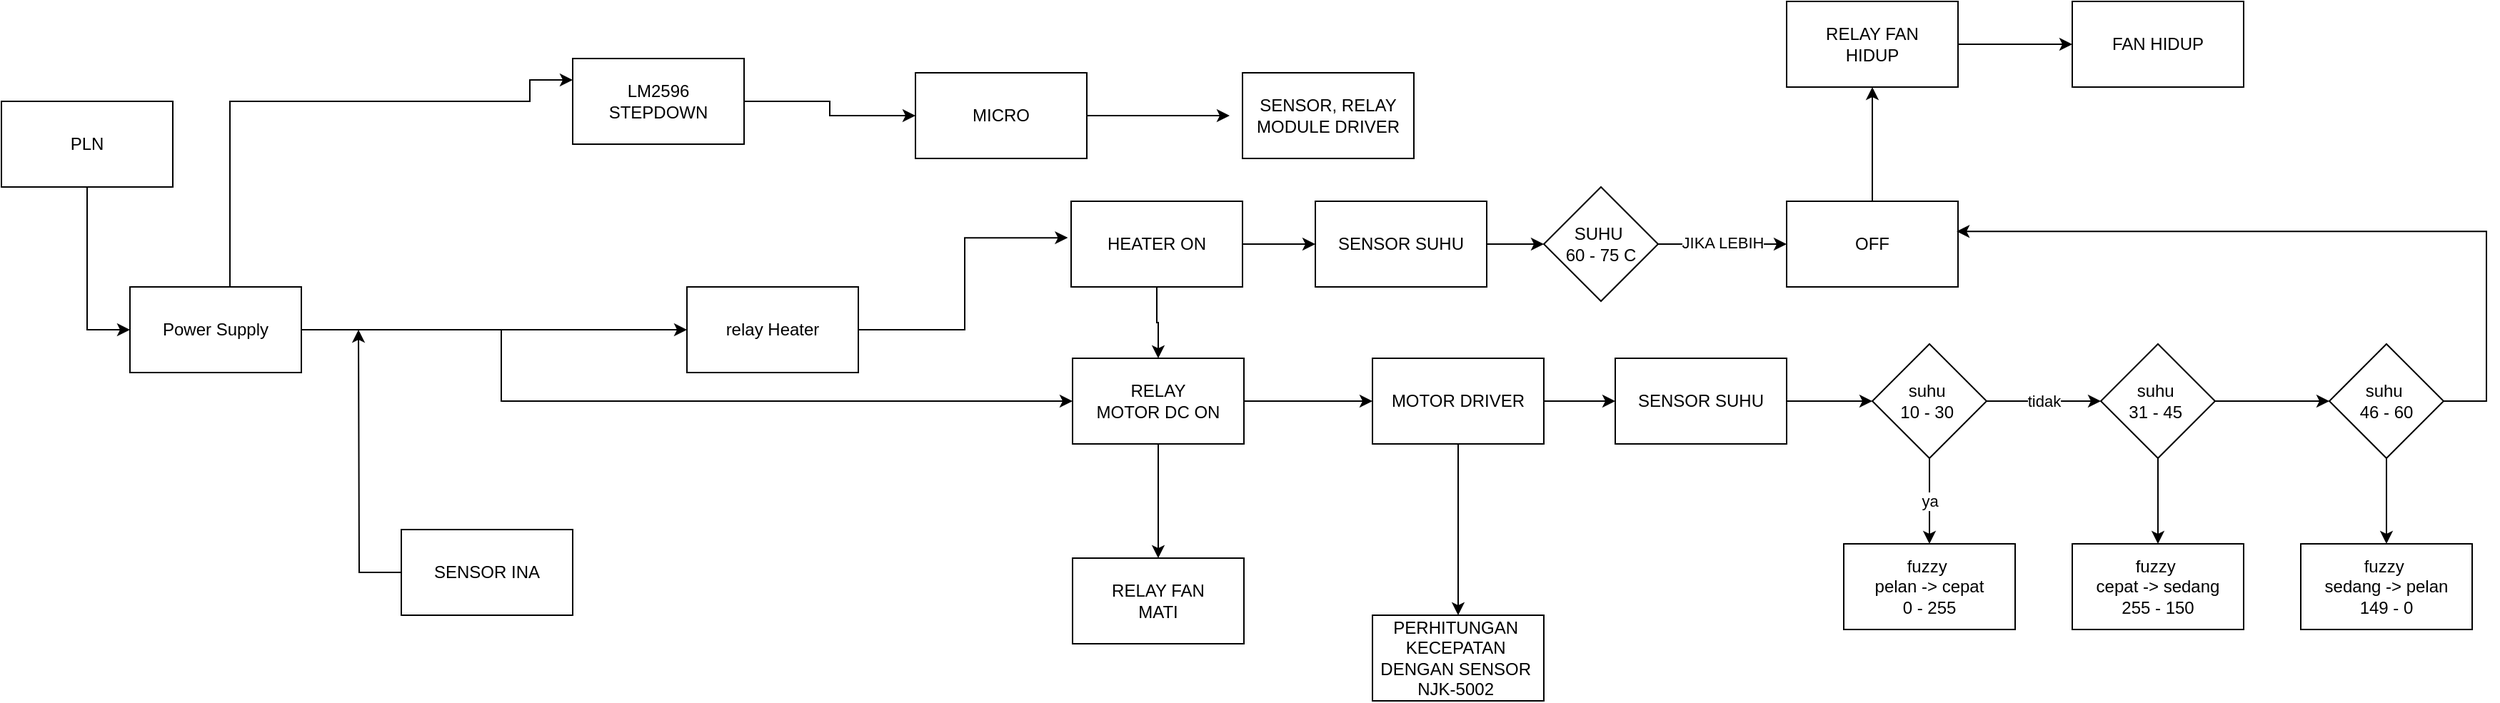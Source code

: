 <mxfile version="26.2.13">
  <diagram name="Page-1" id="1059F_T9DUIAfXj3OCG3">
    <mxGraphModel dx="2454" dy="703" grid="1" gridSize="10" guides="1" tooltips="1" connect="1" arrows="1" fold="1" page="1" pageScale="1" pageWidth="850" pageHeight="1100" math="0" shadow="0">
      <root>
        <mxCell id="0" />
        <mxCell id="1" parent="0" />
        <mxCell id="QaJ__w8t8shIQvm0gm_H-12" value="relay Heater" style="rounded=0;whiteSpace=wrap;html=1;" vertex="1" parent="1">
          <mxGeometry x="260" y="390" width="120" height="60" as="geometry" />
        </mxCell>
        <mxCell id="QaJ__w8t8shIQvm0gm_H-14" style="edgeStyle=orthogonalEdgeStyle;rounded=0;orthogonalLoop=1;jettySize=auto;html=1;entryX=0;entryY=0.5;entryDx=0;entryDy=0;" edge="1" parent="1" source="QaJ__w8t8shIQvm0gm_H-13" target="QaJ__w8t8shIQvm0gm_H-12">
          <mxGeometry relative="1" as="geometry" />
        </mxCell>
        <mxCell id="QaJ__w8t8shIQvm0gm_H-59" style="edgeStyle=orthogonalEdgeStyle;rounded=0;orthogonalLoop=1;jettySize=auto;html=1;entryX=0;entryY=0.5;entryDx=0;entryDy=0;" edge="1" parent="1" source="QaJ__w8t8shIQvm0gm_H-13" target="QaJ__w8t8shIQvm0gm_H-36">
          <mxGeometry relative="1" as="geometry">
            <Array as="points">
              <mxPoint x="130" y="470" />
            </Array>
          </mxGeometry>
        </mxCell>
        <mxCell id="QaJ__w8t8shIQvm0gm_H-84" style="edgeStyle=orthogonalEdgeStyle;rounded=0;orthogonalLoop=1;jettySize=auto;html=1;entryX=0;entryY=0.25;entryDx=0;entryDy=0;" edge="1" parent="1" source="QaJ__w8t8shIQvm0gm_H-13" target="QaJ__w8t8shIQvm0gm_H-78">
          <mxGeometry relative="1" as="geometry">
            <Array as="points">
              <mxPoint x="-60" y="260" />
              <mxPoint x="150" y="260" />
            </Array>
          </mxGeometry>
        </mxCell>
        <mxCell id="QaJ__w8t8shIQvm0gm_H-13" value="Power Supply" style="rounded=0;whiteSpace=wrap;html=1;" vertex="1" parent="1">
          <mxGeometry x="-130" y="390" width="120" height="60" as="geometry" />
        </mxCell>
        <mxCell id="QaJ__w8t8shIQvm0gm_H-24" value="" style="edgeStyle=orthogonalEdgeStyle;rounded=0;orthogonalLoop=1;jettySize=auto;html=1;" edge="1" parent="1" source="QaJ__w8t8shIQvm0gm_H-15" target="QaJ__w8t8shIQvm0gm_H-23">
          <mxGeometry relative="1" as="geometry" />
        </mxCell>
        <mxCell id="QaJ__w8t8shIQvm0gm_H-38" style="edgeStyle=orthogonalEdgeStyle;rounded=0;orthogonalLoop=1;jettySize=auto;html=1;" edge="1" parent="1" source="QaJ__w8t8shIQvm0gm_H-15" target="QaJ__w8t8shIQvm0gm_H-36">
          <mxGeometry relative="1" as="geometry" />
        </mxCell>
        <mxCell id="QaJ__w8t8shIQvm0gm_H-15" value="HEATER ON" style="rounded=0;whiteSpace=wrap;html=1;" vertex="1" parent="1">
          <mxGeometry x="529" y="330" width="120" height="60" as="geometry" />
        </mxCell>
        <mxCell id="QaJ__w8t8shIQvm0gm_H-20" value="" style="edgeStyle=orthogonalEdgeStyle;rounded=0;orthogonalLoop=1;jettySize=auto;html=1;" edge="1" parent="1" source="QaJ__w8t8shIQvm0gm_H-17" target="QaJ__w8t8shIQvm0gm_H-19">
          <mxGeometry relative="1" as="geometry" />
        </mxCell>
        <mxCell id="QaJ__w8t8shIQvm0gm_H-26" value="JIKA LEBIH" style="edgeLabel;html=1;align=center;verticalAlign=middle;resizable=0;points=[];" vertex="1" connectable="0" parent="QaJ__w8t8shIQvm0gm_H-20">
          <mxGeometry x="0.002" y="1" relative="1" as="geometry">
            <mxPoint as="offset" />
          </mxGeometry>
        </mxCell>
        <mxCell id="QaJ__w8t8shIQvm0gm_H-17" value="SUHU&amp;nbsp;&lt;br&gt;60 - 75 C" style="rhombus;whiteSpace=wrap;html=1;" vertex="1" parent="1">
          <mxGeometry x="860" y="320" width="80" height="80" as="geometry" />
        </mxCell>
        <mxCell id="QaJ__w8t8shIQvm0gm_H-62" value="" style="edgeStyle=orthogonalEdgeStyle;rounded=0;orthogonalLoop=1;jettySize=auto;html=1;" edge="1" parent="1" source="QaJ__w8t8shIQvm0gm_H-19" target="QaJ__w8t8shIQvm0gm_H-61">
          <mxGeometry relative="1" as="geometry" />
        </mxCell>
        <mxCell id="QaJ__w8t8shIQvm0gm_H-19" value="OFF" style="whiteSpace=wrap;html=1;" vertex="1" parent="1">
          <mxGeometry x="1030" y="330" width="120" height="60" as="geometry" />
        </mxCell>
        <mxCell id="QaJ__w8t8shIQvm0gm_H-25" style="edgeStyle=orthogonalEdgeStyle;rounded=0;orthogonalLoop=1;jettySize=auto;html=1;entryX=0;entryY=0.5;entryDx=0;entryDy=0;" edge="1" parent="1" source="QaJ__w8t8shIQvm0gm_H-23" target="QaJ__w8t8shIQvm0gm_H-17">
          <mxGeometry relative="1" as="geometry" />
        </mxCell>
        <mxCell id="QaJ__w8t8shIQvm0gm_H-23" value="SENSOR SUHU" style="rounded=0;whiteSpace=wrap;html=1;" vertex="1" parent="1">
          <mxGeometry x="700" y="330" width="120" height="60" as="geometry" />
        </mxCell>
        <mxCell id="QaJ__w8t8shIQvm0gm_H-35" style="edgeStyle=orthogonalEdgeStyle;rounded=0;orthogonalLoop=1;jettySize=auto;html=1;entryX=-0.019;entryY=0.426;entryDx=0;entryDy=0;entryPerimeter=0;" edge="1" parent="1" source="QaJ__w8t8shIQvm0gm_H-12" target="QaJ__w8t8shIQvm0gm_H-15">
          <mxGeometry relative="1" as="geometry" />
        </mxCell>
        <mxCell id="QaJ__w8t8shIQvm0gm_H-39" style="edgeStyle=orthogonalEdgeStyle;rounded=0;orthogonalLoop=1;jettySize=auto;html=1;" edge="1" parent="1" source="QaJ__w8t8shIQvm0gm_H-36">
          <mxGeometry relative="1" as="geometry">
            <mxPoint x="740" y="470" as="targetPoint" />
          </mxGeometry>
        </mxCell>
        <mxCell id="QaJ__w8t8shIQvm0gm_H-64" value="" style="edgeStyle=orthogonalEdgeStyle;rounded=0;orthogonalLoop=1;jettySize=auto;html=1;" edge="1" parent="1" source="QaJ__w8t8shIQvm0gm_H-36" target="QaJ__w8t8shIQvm0gm_H-63">
          <mxGeometry relative="1" as="geometry" />
        </mxCell>
        <mxCell id="QaJ__w8t8shIQvm0gm_H-36" value="RELAY&lt;div&gt;MOTOR DC ON&lt;/div&gt;" style="whiteSpace=wrap;html=1;rounded=0;" vertex="1" parent="1">
          <mxGeometry x="530" y="440" width="120" height="60" as="geometry" />
        </mxCell>
        <mxCell id="QaJ__w8t8shIQvm0gm_H-42" value="" style="edgeStyle=orthogonalEdgeStyle;rounded=0;orthogonalLoop=1;jettySize=auto;html=1;" edge="1" parent="1" source="QaJ__w8t8shIQvm0gm_H-40">
          <mxGeometry relative="1" as="geometry">
            <mxPoint x="910" y="470" as="targetPoint" />
          </mxGeometry>
        </mxCell>
        <mxCell id="QaJ__w8t8shIQvm0gm_H-69" style="edgeStyle=orthogonalEdgeStyle;rounded=0;orthogonalLoop=1;jettySize=auto;html=1;" edge="1" parent="1" source="QaJ__w8t8shIQvm0gm_H-40" target="QaJ__w8t8shIQvm0gm_H-70">
          <mxGeometry relative="1" as="geometry">
            <mxPoint x="800" y="650" as="targetPoint" />
          </mxGeometry>
        </mxCell>
        <mxCell id="QaJ__w8t8shIQvm0gm_H-40" value="MOTOR DRIVER" style="whiteSpace=wrap;html=1;rounded=0;" vertex="1" parent="1">
          <mxGeometry x="740" y="440" width="120" height="60" as="geometry" />
        </mxCell>
        <mxCell id="QaJ__w8t8shIQvm0gm_H-45" value="" style="edgeStyle=orthogonalEdgeStyle;rounded=0;orthogonalLoop=1;jettySize=auto;html=1;" edge="1" parent="1" source="QaJ__w8t8shIQvm0gm_H-43" target="QaJ__w8t8shIQvm0gm_H-44">
          <mxGeometry relative="1" as="geometry" />
        </mxCell>
        <mxCell id="QaJ__w8t8shIQvm0gm_H-43" value="SENSOR SUHU" style="rounded=0;whiteSpace=wrap;html=1;" vertex="1" parent="1">
          <mxGeometry x="910" y="440" width="120" height="60" as="geometry" />
        </mxCell>
        <mxCell id="QaJ__w8t8shIQvm0gm_H-47" value="ya" style="edgeStyle=orthogonalEdgeStyle;rounded=0;orthogonalLoop=1;jettySize=auto;html=1;" edge="1" parent="1" source="QaJ__w8t8shIQvm0gm_H-44" target="QaJ__w8t8shIQvm0gm_H-46">
          <mxGeometry relative="1" as="geometry" />
        </mxCell>
        <mxCell id="QaJ__w8t8shIQvm0gm_H-51" value="tidak" style="edgeStyle=orthogonalEdgeStyle;rounded=0;orthogonalLoop=1;jettySize=auto;html=1;" edge="1" parent="1" source="QaJ__w8t8shIQvm0gm_H-44" target="QaJ__w8t8shIQvm0gm_H-50">
          <mxGeometry relative="1" as="geometry" />
        </mxCell>
        <mxCell id="QaJ__w8t8shIQvm0gm_H-44" value="suhu&amp;nbsp;&lt;div&gt;10 - 30&amp;nbsp;&lt;/div&gt;" style="rhombus;whiteSpace=wrap;html=1;rounded=0;" vertex="1" parent="1">
          <mxGeometry x="1090" y="430" width="80" height="80" as="geometry" />
        </mxCell>
        <mxCell id="QaJ__w8t8shIQvm0gm_H-46" value="fuzzy&amp;nbsp;&lt;br&gt;pelan -&amp;gt; cepat&lt;div&gt;0 - 255&lt;/div&gt;" style="whiteSpace=wrap;html=1;rounded=0;" vertex="1" parent="1">
          <mxGeometry x="1070" y="570" width="120" height="60" as="geometry" />
        </mxCell>
        <mxCell id="QaJ__w8t8shIQvm0gm_H-53" value="" style="edgeStyle=orthogonalEdgeStyle;rounded=0;orthogonalLoop=1;jettySize=auto;html=1;" edge="1" parent="1" source="QaJ__w8t8shIQvm0gm_H-50" target="QaJ__w8t8shIQvm0gm_H-52">
          <mxGeometry relative="1" as="geometry" />
        </mxCell>
        <mxCell id="QaJ__w8t8shIQvm0gm_H-55" value="" style="edgeStyle=orthogonalEdgeStyle;rounded=0;orthogonalLoop=1;jettySize=auto;html=1;" edge="1" parent="1" source="QaJ__w8t8shIQvm0gm_H-50" target="QaJ__w8t8shIQvm0gm_H-54">
          <mxGeometry relative="1" as="geometry" />
        </mxCell>
        <mxCell id="QaJ__w8t8shIQvm0gm_H-50" value="suhu&amp;nbsp;&lt;div&gt;31 - 45&amp;nbsp;&lt;/div&gt;" style="rhombus;whiteSpace=wrap;html=1;rounded=0;" vertex="1" parent="1">
          <mxGeometry x="1250" y="430" width="80" height="80" as="geometry" />
        </mxCell>
        <mxCell id="QaJ__w8t8shIQvm0gm_H-52" value="fuzzy&amp;nbsp;&lt;br&gt;cepat -&amp;gt; sedang&lt;div&gt;255 - 150&lt;/div&gt;" style="whiteSpace=wrap;html=1;rounded=0;" vertex="1" parent="1">
          <mxGeometry x="1230" y="570" width="120" height="60" as="geometry" />
        </mxCell>
        <mxCell id="QaJ__w8t8shIQvm0gm_H-57" style="edgeStyle=orthogonalEdgeStyle;rounded=0;orthogonalLoop=1;jettySize=auto;html=1;entryX=0.5;entryY=0;entryDx=0;entryDy=0;" edge="1" parent="1" source="QaJ__w8t8shIQvm0gm_H-54" target="QaJ__w8t8shIQvm0gm_H-56">
          <mxGeometry relative="1" as="geometry" />
        </mxCell>
        <mxCell id="QaJ__w8t8shIQvm0gm_H-54" value="suhu&amp;nbsp;&lt;div&gt;46 - 60&lt;/div&gt;" style="rhombus;whiteSpace=wrap;html=1;rounded=0;" vertex="1" parent="1">
          <mxGeometry x="1410" y="430" width="80" height="80" as="geometry" />
        </mxCell>
        <mxCell id="QaJ__w8t8shIQvm0gm_H-56" value="fuzzy&amp;nbsp;&lt;br&gt;sedang -&amp;gt; pelan&lt;div&gt;149 - 0&lt;/div&gt;" style="whiteSpace=wrap;html=1;rounded=0;" vertex="1" parent="1">
          <mxGeometry x="1390" y="570" width="120" height="60" as="geometry" />
        </mxCell>
        <mxCell id="QaJ__w8t8shIQvm0gm_H-58" style="edgeStyle=orthogonalEdgeStyle;rounded=0;orthogonalLoop=1;jettySize=auto;html=1;entryX=0.992;entryY=0.352;entryDx=0;entryDy=0;entryPerimeter=0;" edge="1" parent="1" source="QaJ__w8t8shIQvm0gm_H-54" target="QaJ__w8t8shIQvm0gm_H-19">
          <mxGeometry relative="1" as="geometry">
            <Array as="points">
              <mxPoint x="1520" y="470" />
              <mxPoint x="1520" y="351" />
            </Array>
          </mxGeometry>
        </mxCell>
        <mxCell id="QaJ__w8t8shIQvm0gm_H-66" value="" style="edgeStyle=orthogonalEdgeStyle;rounded=0;orthogonalLoop=1;jettySize=auto;html=1;" edge="1" parent="1" source="QaJ__w8t8shIQvm0gm_H-61" target="QaJ__w8t8shIQvm0gm_H-65">
          <mxGeometry relative="1" as="geometry" />
        </mxCell>
        <mxCell id="QaJ__w8t8shIQvm0gm_H-61" value="RELAY FAN&lt;div&gt;HIDUP&lt;/div&gt;" style="whiteSpace=wrap;html=1;" vertex="1" parent="1">
          <mxGeometry x="1030" y="190" width="120" height="60" as="geometry" />
        </mxCell>
        <mxCell id="QaJ__w8t8shIQvm0gm_H-63" value="&lt;div&gt;RELAY FAN&lt;/div&gt;MATI" style="whiteSpace=wrap;html=1;rounded=0;" vertex="1" parent="1">
          <mxGeometry x="530" y="580" width="120" height="60" as="geometry" />
        </mxCell>
        <mxCell id="QaJ__w8t8shIQvm0gm_H-65" value="FAN HIDUP" style="whiteSpace=wrap;html=1;" vertex="1" parent="1">
          <mxGeometry x="1230" y="190" width="120" height="60" as="geometry" />
        </mxCell>
        <mxCell id="QaJ__w8t8shIQvm0gm_H-70" value="PERHITUNGAN&amp;nbsp;&lt;div&gt;KECEPATAN&amp;nbsp;&lt;/div&gt;&lt;div&gt;DENGAN SENSOR&amp;nbsp;&lt;/div&gt;&lt;div&gt;NJK-5002&amp;nbsp;&lt;/div&gt;" style="rounded=0;whiteSpace=wrap;html=1;" vertex="1" parent="1">
          <mxGeometry x="740" y="620" width="120" height="60" as="geometry" />
        </mxCell>
        <mxCell id="QaJ__w8t8shIQvm0gm_H-75" style="edgeStyle=orthogonalEdgeStyle;rounded=0;orthogonalLoop=1;jettySize=auto;html=1;entryX=0;entryY=0.5;entryDx=0;entryDy=0;" edge="1" parent="1" source="QaJ__w8t8shIQvm0gm_H-74" target="QaJ__w8t8shIQvm0gm_H-13">
          <mxGeometry relative="1" as="geometry">
            <mxPoint x="-170" y="390" as="targetPoint" />
            <Array as="points">
              <mxPoint x="-160" y="420" />
            </Array>
          </mxGeometry>
        </mxCell>
        <mxCell id="QaJ__w8t8shIQvm0gm_H-74" value="PLN" style="rounded=0;whiteSpace=wrap;html=1;" vertex="1" parent="1">
          <mxGeometry x="-220" y="260" width="120" height="60" as="geometry" />
        </mxCell>
        <mxCell id="QaJ__w8t8shIQvm0gm_H-81" value="" style="edgeStyle=orthogonalEdgeStyle;rounded=0;orthogonalLoop=1;jettySize=auto;html=1;" edge="1" parent="1" source="QaJ__w8t8shIQvm0gm_H-78" target="QaJ__w8t8shIQvm0gm_H-80">
          <mxGeometry relative="1" as="geometry" />
        </mxCell>
        <mxCell id="QaJ__w8t8shIQvm0gm_H-78" value="LM2596&lt;br&gt;STEPDOWN" style="rounded=0;whiteSpace=wrap;html=1;" vertex="1" parent="1">
          <mxGeometry x="180" y="230" width="120" height="60" as="geometry" />
        </mxCell>
        <mxCell id="QaJ__w8t8shIQvm0gm_H-82" style="edgeStyle=orthogonalEdgeStyle;rounded=0;orthogonalLoop=1;jettySize=auto;html=1;" edge="1" parent="1" source="QaJ__w8t8shIQvm0gm_H-80">
          <mxGeometry relative="1" as="geometry">
            <mxPoint x="640" y="270.0" as="targetPoint" />
          </mxGeometry>
        </mxCell>
        <mxCell id="QaJ__w8t8shIQvm0gm_H-80" value="MICRO" style="whiteSpace=wrap;html=1;rounded=0;" vertex="1" parent="1">
          <mxGeometry x="420" y="240" width="120" height="60" as="geometry" />
        </mxCell>
        <mxCell id="QaJ__w8t8shIQvm0gm_H-83" value="SENSOR, RELAY&lt;div&gt;MODULE DRIVER&lt;/div&gt;" style="whiteSpace=wrap;html=1;rounded=0;" vertex="1" parent="1">
          <mxGeometry x="649" y="240" width="120" height="60" as="geometry" />
        </mxCell>
        <mxCell id="QaJ__w8t8shIQvm0gm_H-86" style="edgeStyle=orthogonalEdgeStyle;rounded=0;orthogonalLoop=1;jettySize=auto;html=1;" edge="1" parent="1" source="QaJ__w8t8shIQvm0gm_H-85">
          <mxGeometry relative="1" as="geometry">
            <mxPoint x="30" y="420" as="targetPoint" />
          </mxGeometry>
        </mxCell>
        <mxCell id="QaJ__w8t8shIQvm0gm_H-85" value="SENSOR INA" style="rounded=0;whiteSpace=wrap;html=1;" vertex="1" parent="1">
          <mxGeometry x="60" y="560" width="120" height="60" as="geometry" />
        </mxCell>
      </root>
    </mxGraphModel>
  </diagram>
</mxfile>
